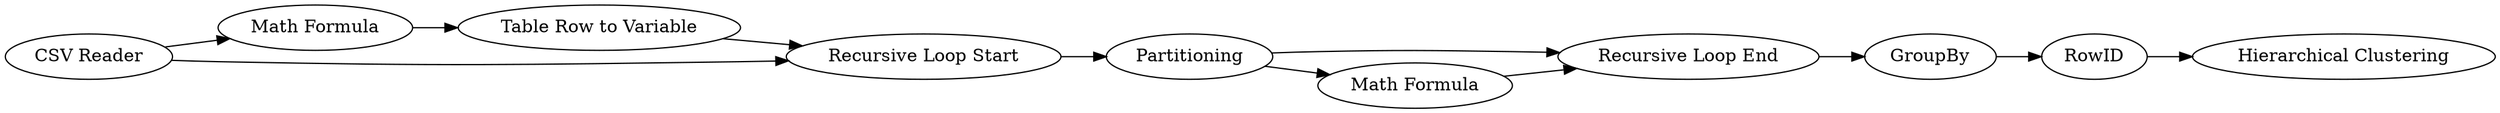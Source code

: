 digraph {
	3 [label="CSV Reader"]
	4 [label="Math Formula"]
	7 [label="Table Row to Variable"]
	28 [label=Partitioning]
	32 [label="Recursive Loop Start"]
	33 [label="Recursive Loop End"]
	34 [label="Hierarchical Clustering"]
	35 [label=RowID]
	36 [label=GroupBy]
	37 [label="Math Formula"]
	3 -> 32
	3 -> 4
	4 -> 7
	7 -> 32
	28 -> 37
	28 -> 33
	32 -> 28
	33 -> 36
	35 -> 34
	36 -> 35
	37 -> 33
	rankdir=LR
}
